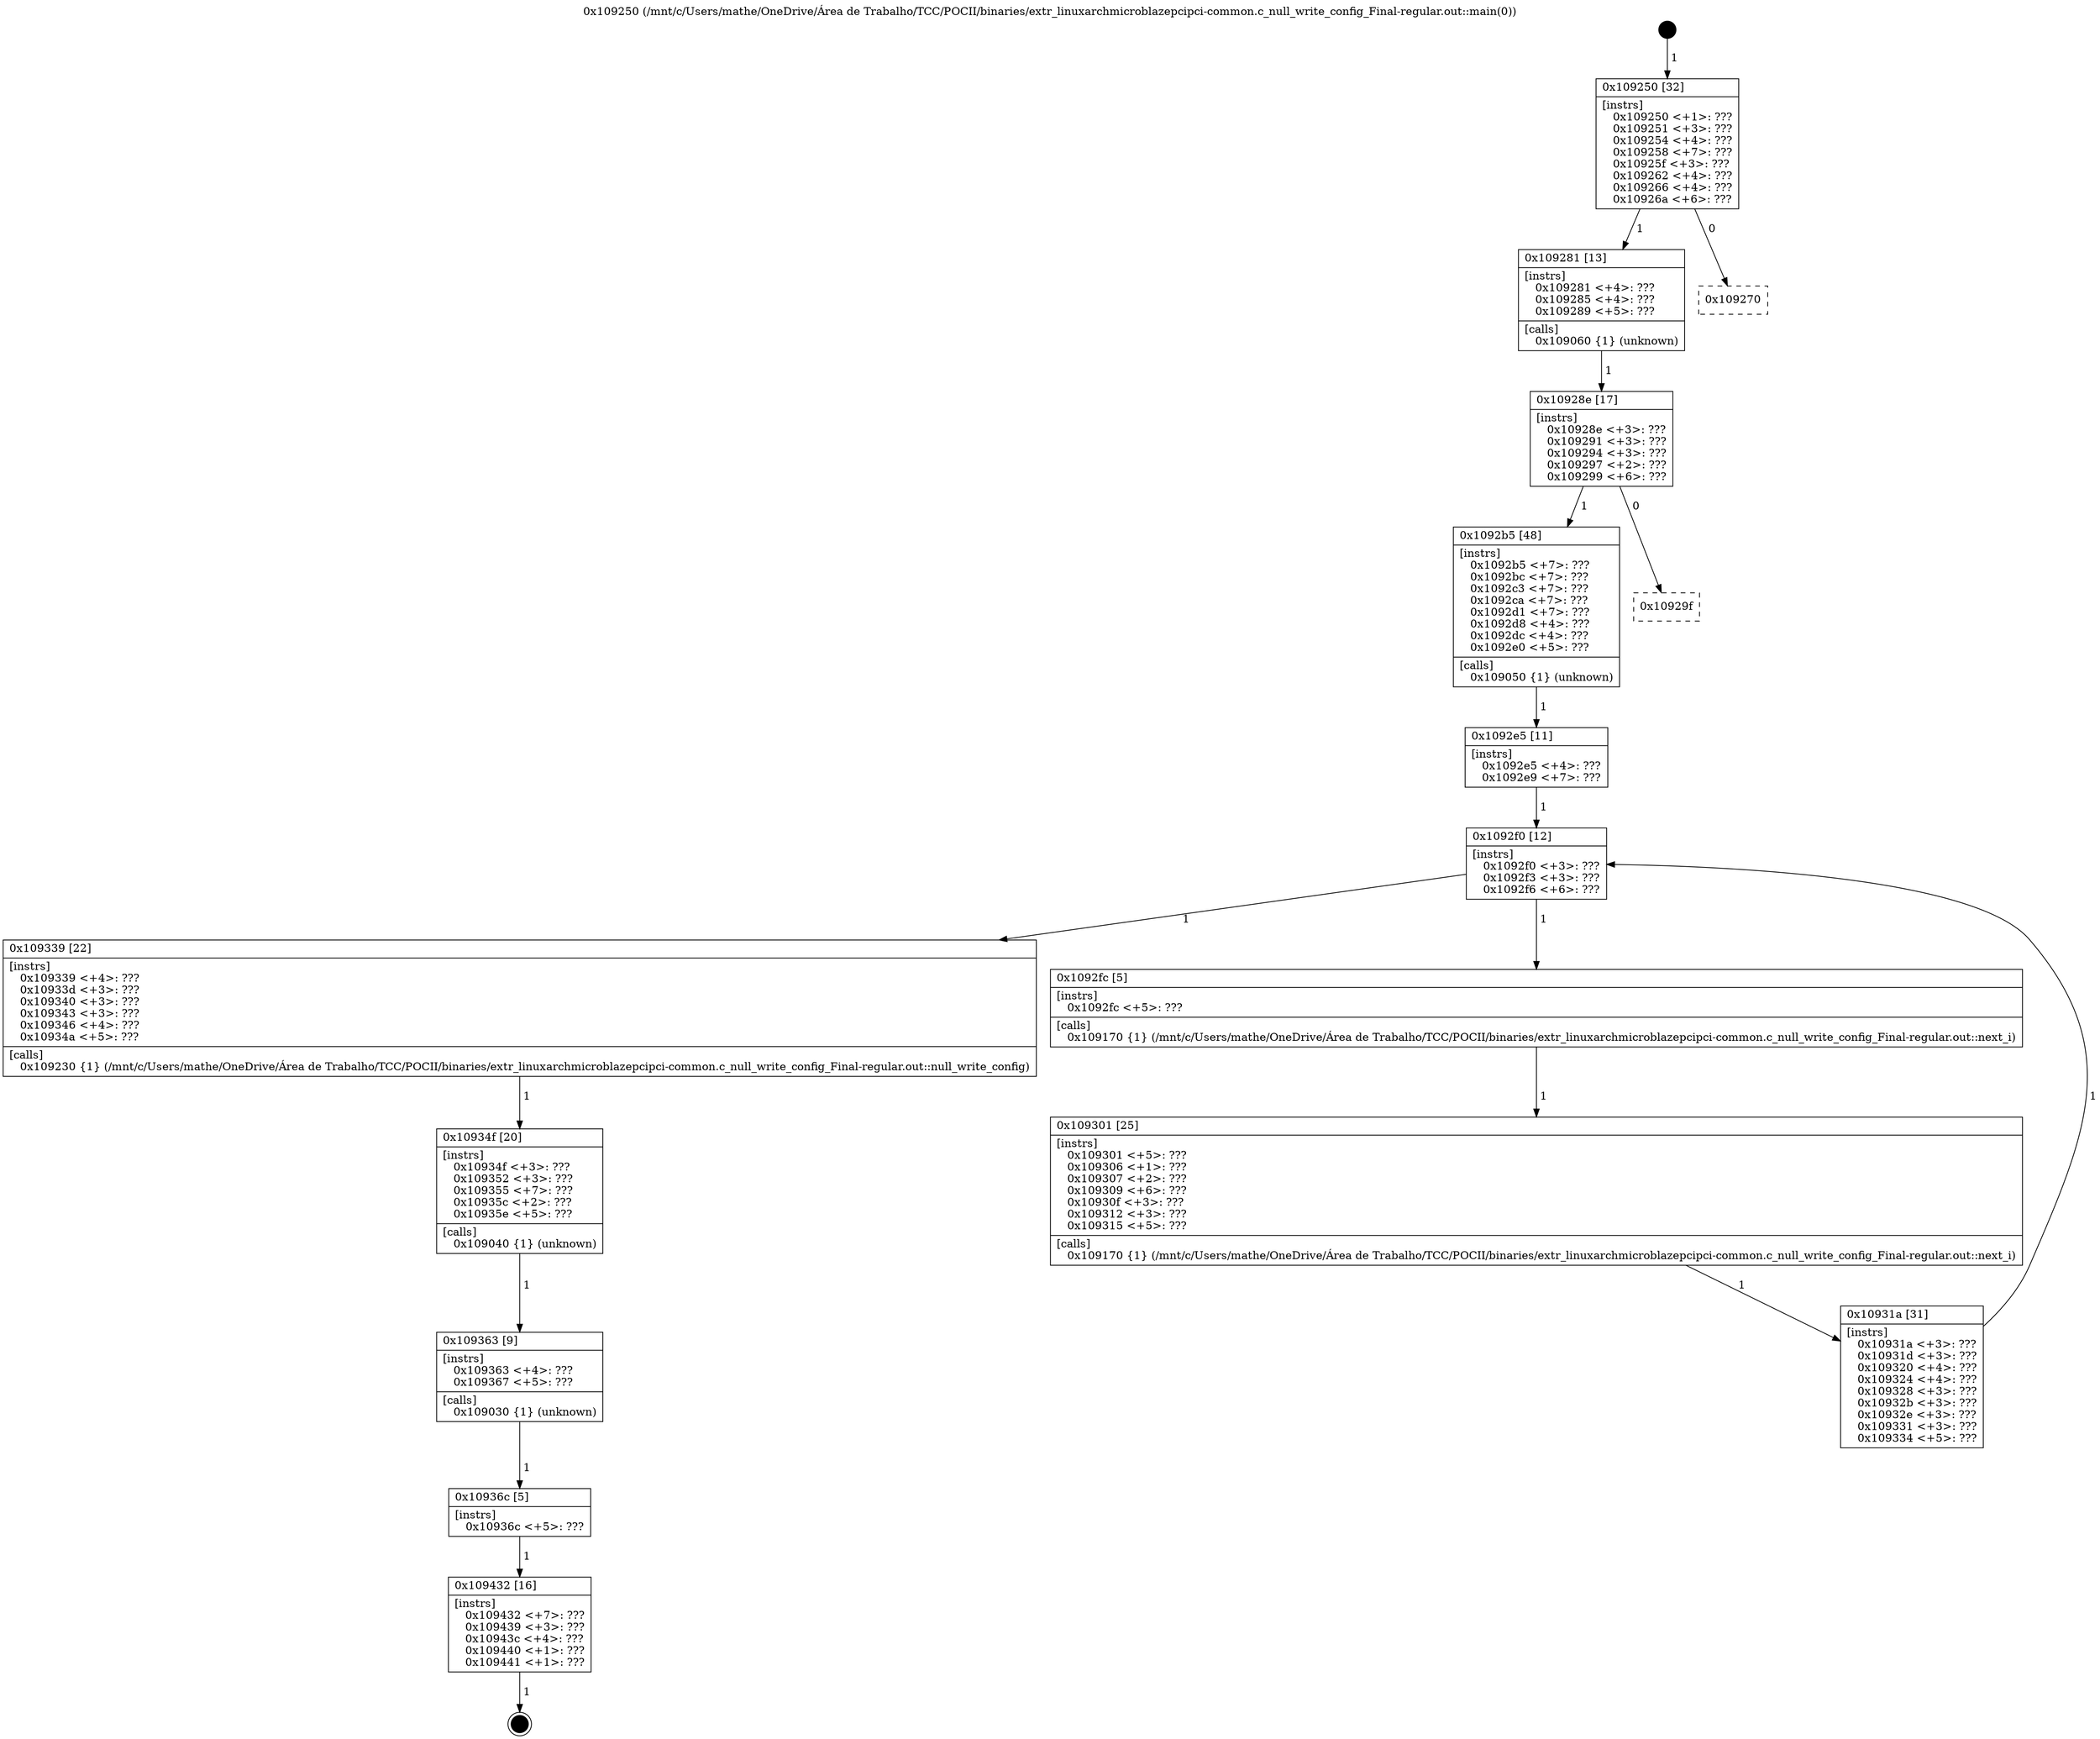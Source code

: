 digraph "0x109250" {
  label = "0x109250 (/mnt/c/Users/mathe/OneDrive/Área de Trabalho/TCC/POCII/binaries/extr_linuxarchmicroblazepcipci-common.c_null_write_config_Final-regular.out::main(0))"
  labelloc = "t"
  node[shape=record]

  Entry [label="",width=0.3,height=0.3,shape=circle,fillcolor=black,style=filled]
  "0x109250" [label="{
     0x109250 [32]\l
     | [instrs]\l
     &nbsp;&nbsp;0x109250 \<+1\>: ???\l
     &nbsp;&nbsp;0x109251 \<+3\>: ???\l
     &nbsp;&nbsp;0x109254 \<+4\>: ???\l
     &nbsp;&nbsp;0x109258 \<+7\>: ???\l
     &nbsp;&nbsp;0x10925f \<+3\>: ???\l
     &nbsp;&nbsp;0x109262 \<+4\>: ???\l
     &nbsp;&nbsp;0x109266 \<+4\>: ???\l
     &nbsp;&nbsp;0x10926a \<+6\>: ???\l
  }"]
  "0x109281" [label="{
     0x109281 [13]\l
     | [instrs]\l
     &nbsp;&nbsp;0x109281 \<+4\>: ???\l
     &nbsp;&nbsp;0x109285 \<+4\>: ???\l
     &nbsp;&nbsp;0x109289 \<+5\>: ???\l
     | [calls]\l
     &nbsp;&nbsp;0x109060 \{1\} (unknown)\l
  }"]
  "0x109270" [label="{
     0x109270\l
  }", style=dashed]
  "0x10928e" [label="{
     0x10928e [17]\l
     | [instrs]\l
     &nbsp;&nbsp;0x10928e \<+3\>: ???\l
     &nbsp;&nbsp;0x109291 \<+3\>: ???\l
     &nbsp;&nbsp;0x109294 \<+3\>: ???\l
     &nbsp;&nbsp;0x109297 \<+2\>: ???\l
     &nbsp;&nbsp;0x109299 \<+6\>: ???\l
  }"]
  "0x1092b5" [label="{
     0x1092b5 [48]\l
     | [instrs]\l
     &nbsp;&nbsp;0x1092b5 \<+7\>: ???\l
     &nbsp;&nbsp;0x1092bc \<+7\>: ???\l
     &nbsp;&nbsp;0x1092c3 \<+7\>: ???\l
     &nbsp;&nbsp;0x1092ca \<+7\>: ???\l
     &nbsp;&nbsp;0x1092d1 \<+7\>: ???\l
     &nbsp;&nbsp;0x1092d8 \<+4\>: ???\l
     &nbsp;&nbsp;0x1092dc \<+4\>: ???\l
     &nbsp;&nbsp;0x1092e0 \<+5\>: ???\l
     | [calls]\l
     &nbsp;&nbsp;0x109050 \{1\} (unknown)\l
  }"]
  "0x10929f" [label="{
     0x10929f\l
  }", style=dashed]
  "0x1092f0" [label="{
     0x1092f0 [12]\l
     | [instrs]\l
     &nbsp;&nbsp;0x1092f0 \<+3\>: ???\l
     &nbsp;&nbsp;0x1092f3 \<+3\>: ???\l
     &nbsp;&nbsp;0x1092f6 \<+6\>: ???\l
  }"]
  "0x109339" [label="{
     0x109339 [22]\l
     | [instrs]\l
     &nbsp;&nbsp;0x109339 \<+4\>: ???\l
     &nbsp;&nbsp;0x10933d \<+3\>: ???\l
     &nbsp;&nbsp;0x109340 \<+3\>: ???\l
     &nbsp;&nbsp;0x109343 \<+3\>: ???\l
     &nbsp;&nbsp;0x109346 \<+4\>: ???\l
     &nbsp;&nbsp;0x10934a \<+5\>: ???\l
     | [calls]\l
     &nbsp;&nbsp;0x109230 \{1\} (/mnt/c/Users/mathe/OneDrive/Área de Trabalho/TCC/POCII/binaries/extr_linuxarchmicroblazepcipci-common.c_null_write_config_Final-regular.out::null_write_config)\l
  }"]
  "0x1092fc" [label="{
     0x1092fc [5]\l
     | [instrs]\l
     &nbsp;&nbsp;0x1092fc \<+5\>: ???\l
     | [calls]\l
     &nbsp;&nbsp;0x109170 \{1\} (/mnt/c/Users/mathe/OneDrive/Área de Trabalho/TCC/POCII/binaries/extr_linuxarchmicroblazepcipci-common.c_null_write_config_Final-regular.out::next_i)\l
  }"]
  "0x109301" [label="{
     0x109301 [25]\l
     | [instrs]\l
     &nbsp;&nbsp;0x109301 \<+5\>: ???\l
     &nbsp;&nbsp;0x109306 \<+1\>: ???\l
     &nbsp;&nbsp;0x109307 \<+2\>: ???\l
     &nbsp;&nbsp;0x109309 \<+6\>: ???\l
     &nbsp;&nbsp;0x10930f \<+3\>: ???\l
     &nbsp;&nbsp;0x109312 \<+3\>: ???\l
     &nbsp;&nbsp;0x109315 \<+5\>: ???\l
     | [calls]\l
     &nbsp;&nbsp;0x109170 \{1\} (/mnt/c/Users/mathe/OneDrive/Área de Trabalho/TCC/POCII/binaries/extr_linuxarchmicroblazepcipci-common.c_null_write_config_Final-regular.out::next_i)\l
  }"]
  "0x10931a" [label="{
     0x10931a [31]\l
     | [instrs]\l
     &nbsp;&nbsp;0x10931a \<+3\>: ???\l
     &nbsp;&nbsp;0x10931d \<+3\>: ???\l
     &nbsp;&nbsp;0x109320 \<+4\>: ???\l
     &nbsp;&nbsp;0x109324 \<+4\>: ???\l
     &nbsp;&nbsp;0x109328 \<+3\>: ???\l
     &nbsp;&nbsp;0x10932b \<+3\>: ???\l
     &nbsp;&nbsp;0x10932e \<+3\>: ???\l
     &nbsp;&nbsp;0x109331 \<+3\>: ???\l
     &nbsp;&nbsp;0x109334 \<+5\>: ???\l
  }"]
  "0x1092e5" [label="{
     0x1092e5 [11]\l
     | [instrs]\l
     &nbsp;&nbsp;0x1092e5 \<+4\>: ???\l
     &nbsp;&nbsp;0x1092e9 \<+7\>: ???\l
  }"]
  "0x10934f" [label="{
     0x10934f [20]\l
     | [instrs]\l
     &nbsp;&nbsp;0x10934f \<+3\>: ???\l
     &nbsp;&nbsp;0x109352 \<+3\>: ???\l
     &nbsp;&nbsp;0x109355 \<+7\>: ???\l
     &nbsp;&nbsp;0x10935c \<+2\>: ???\l
     &nbsp;&nbsp;0x10935e \<+5\>: ???\l
     | [calls]\l
     &nbsp;&nbsp;0x109040 \{1\} (unknown)\l
  }"]
  "0x109363" [label="{
     0x109363 [9]\l
     | [instrs]\l
     &nbsp;&nbsp;0x109363 \<+4\>: ???\l
     &nbsp;&nbsp;0x109367 \<+5\>: ???\l
     | [calls]\l
     &nbsp;&nbsp;0x109030 \{1\} (unknown)\l
  }"]
  "0x10936c" [label="{
     0x10936c [5]\l
     | [instrs]\l
     &nbsp;&nbsp;0x10936c \<+5\>: ???\l
  }"]
  "0x109432" [label="{
     0x109432 [16]\l
     | [instrs]\l
     &nbsp;&nbsp;0x109432 \<+7\>: ???\l
     &nbsp;&nbsp;0x109439 \<+3\>: ???\l
     &nbsp;&nbsp;0x10943c \<+4\>: ???\l
     &nbsp;&nbsp;0x109440 \<+1\>: ???\l
     &nbsp;&nbsp;0x109441 \<+1\>: ???\l
  }"]
  Exit [label="",width=0.3,height=0.3,shape=circle,fillcolor=black,style=filled,peripheries=2]
  Entry -> "0x109250" [label=" 1"]
  "0x109250" -> "0x109281" [label=" 1"]
  "0x109250" -> "0x109270" [label=" 0"]
  "0x109281" -> "0x10928e" [label=" 1"]
  "0x10928e" -> "0x1092b5" [label=" 1"]
  "0x10928e" -> "0x10929f" [label=" 0"]
  "0x1092b5" -> "0x1092e5" [label=" 1"]
  "0x1092f0" -> "0x109339" [label=" 1"]
  "0x1092f0" -> "0x1092fc" [label=" 1"]
  "0x1092fc" -> "0x109301" [label=" 1"]
  "0x109301" -> "0x10931a" [label=" 1"]
  "0x1092e5" -> "0x1092f0" [label=" 1"]
  "0x10931a" -> "0x1092f0" [label=" 1"]
  "0x109339" -> "0x10934f" [label=" 1"]
  "0x10934f" -> "0x109363" [label=" 1"]
  "0x109363" -> "0x10936c" [label=" 1"]
  "0x10936c" -> "0x109432" [label=" 1"]
  "0x109432" -> Exit [label=" 1"]
}

